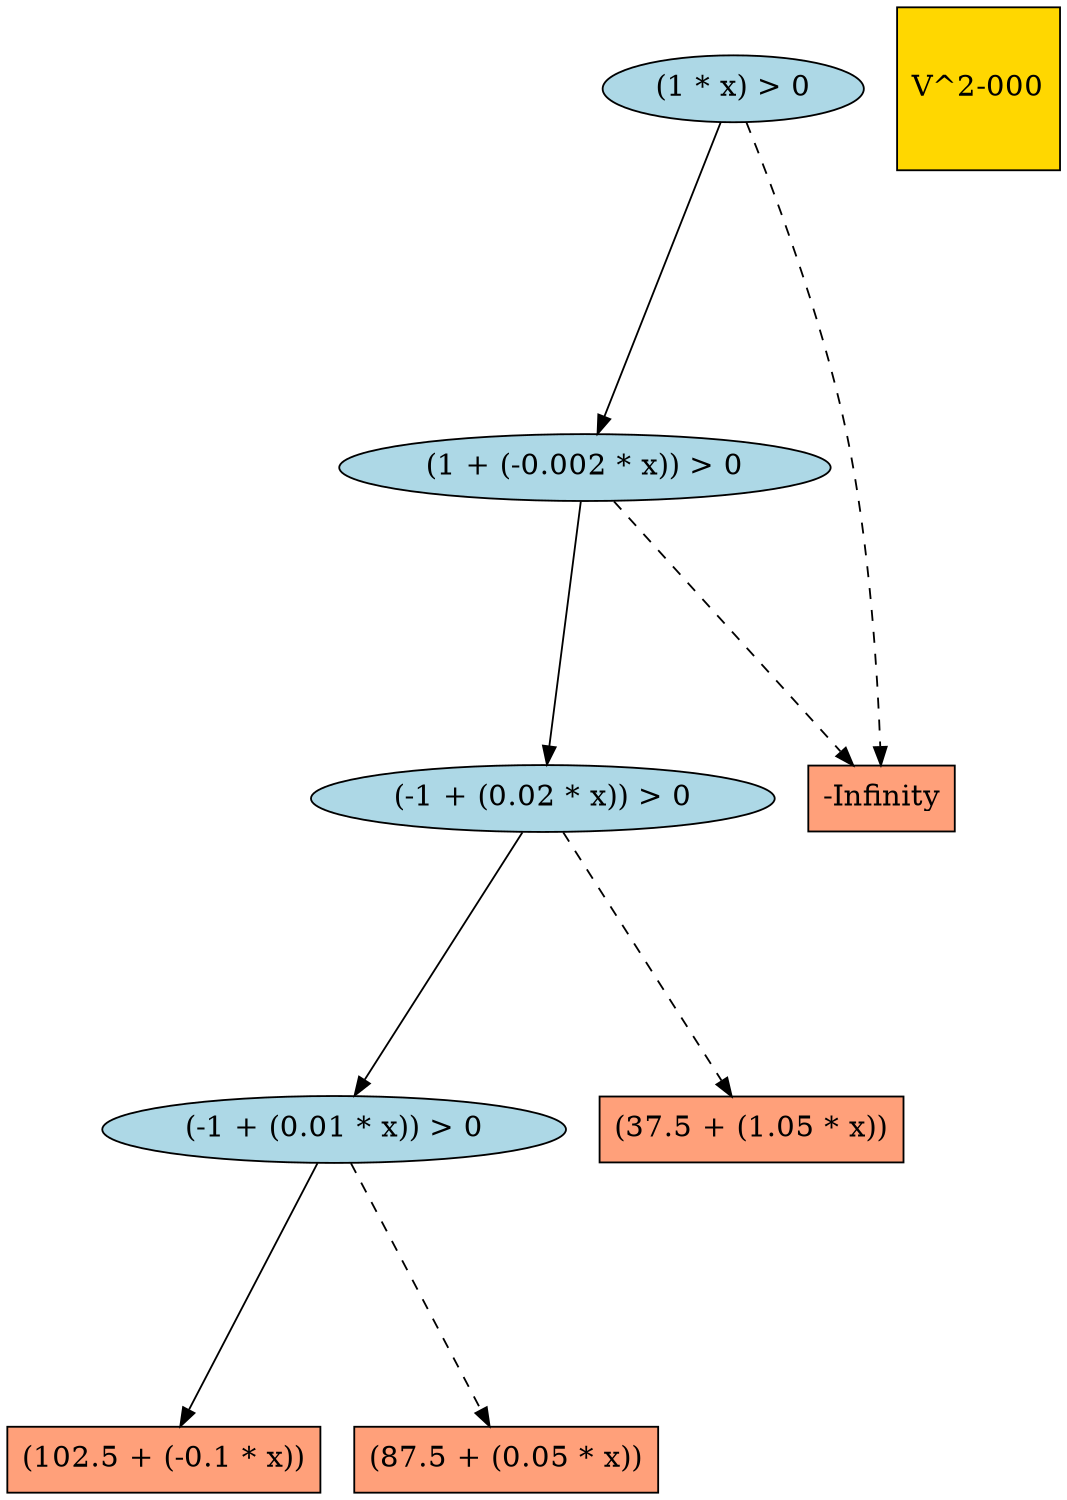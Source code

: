 digraph G { 
graph [ fontname = "Helvetica",fontsize="16",ratio = "auto",
        size="7.5,10",ranksep="2.00" ];
node [fontsize="16"];
"597" [label="(-1 + (0.01 * x)) > 0",fillcolor=lightblue,color=black,shape=ellipse,style=filled];
"596" [label="(102.5 + (-0.1 * x))",fillcolor=lightsalmon,color=black,shape=box,style=filled];
"675" [label="(-1 + (0.02 * x)) > 0",fillcolor=lightblue,color=black,shape=ellipse,style=filled];
"685" [label="(1 * x) > 0",fillcolor=lightblue,color=black,shape=ellipse,style=filled];
"684" [label="(1 + (-0.002 * x)) > 0",fillcolor=lightblue,color=black,shape=ellipse,style=filled];
"4" [label="-Infinity",fillcolor=lightsalmon,color=black,shape=box,style=filled];
"341" [label="(37.5 + (1.05 * x))",fillcolor=lightsalmon,color=black,shape=box,style=filled];
"519" [label="(87.5 + (0.05 * x))",fillcolor=lightsalmon,color=black,shape=box,style=filled];
"_temp_" [label="V^2-000",fillcolor=gold1,color=black,shape=square,style=filled];
"597" -> "596" [color=black,style=solid];
"597" -> "519" [color=black,style=dashed];
"675" -> "597" [color=black,style=solid];
"675" -> "341" [color=black,style=dashed];
"685" -> "684" [color=black,style=solid];
"685" -> "4" [color=black,style=dashed];
"684" -> "675" [color=black,style=solid];
"684" -> "4" [color=black,style=dashed];
}
